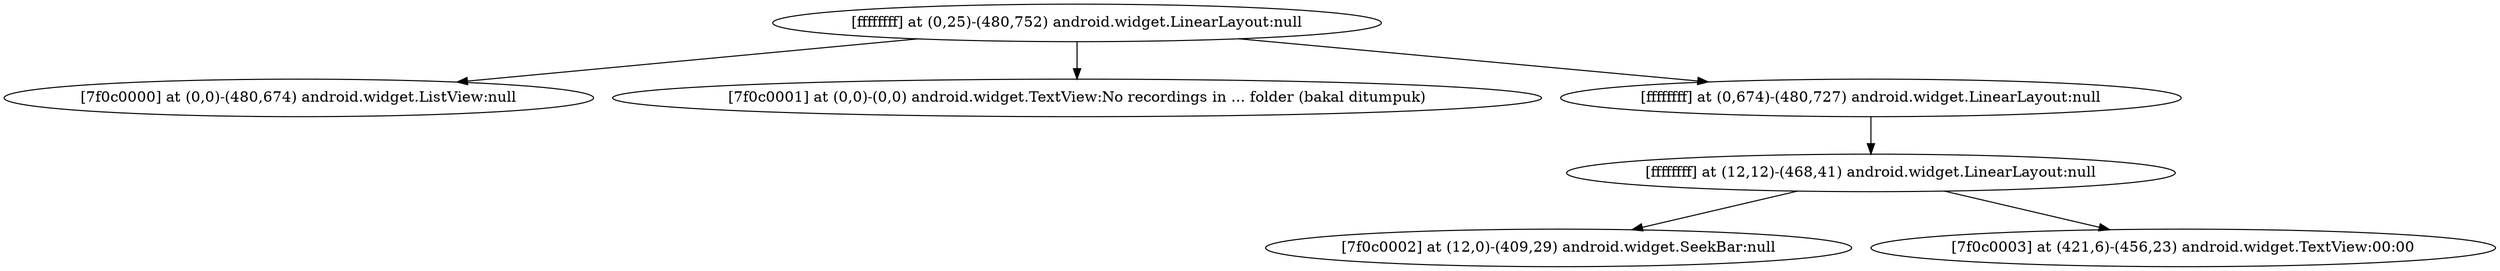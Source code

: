 strict digraph G {
  1 [ label="[ffffffff] at (0,25)-(480,752) android.widget.LinearLayout:null" ];
  2 [ label="[7f0c0000] at (0,0)-(480,674) android.widget.ListView:null" ];
  3 [ label="[7f0c0001] at (0,0)-(0,0) android.widget.TextView:No recordings in ... folder (bakal ditumpuk)" ];
  4 [ label="[ffffffff] at (0,674)-(480,727) android.widget.LinearLayout:null" ];
  5 [ label="[ffffffff] at (12,12)-(468,41) android.widget.LinearLayout:null" ];
  6 [ label="[7f0c0002] at (12,0)-(409,29) android.widget.SeekBar:null" ];
  7 [ label="[7f0c0003] at (421,6)-(456,23) android.widget.TextView:00:00" ];
  1 -> 2;
  1 -> 3;
  1 -> 4;
  4 -> 5;
  5 -> 6;
  5 -> 7;
}
